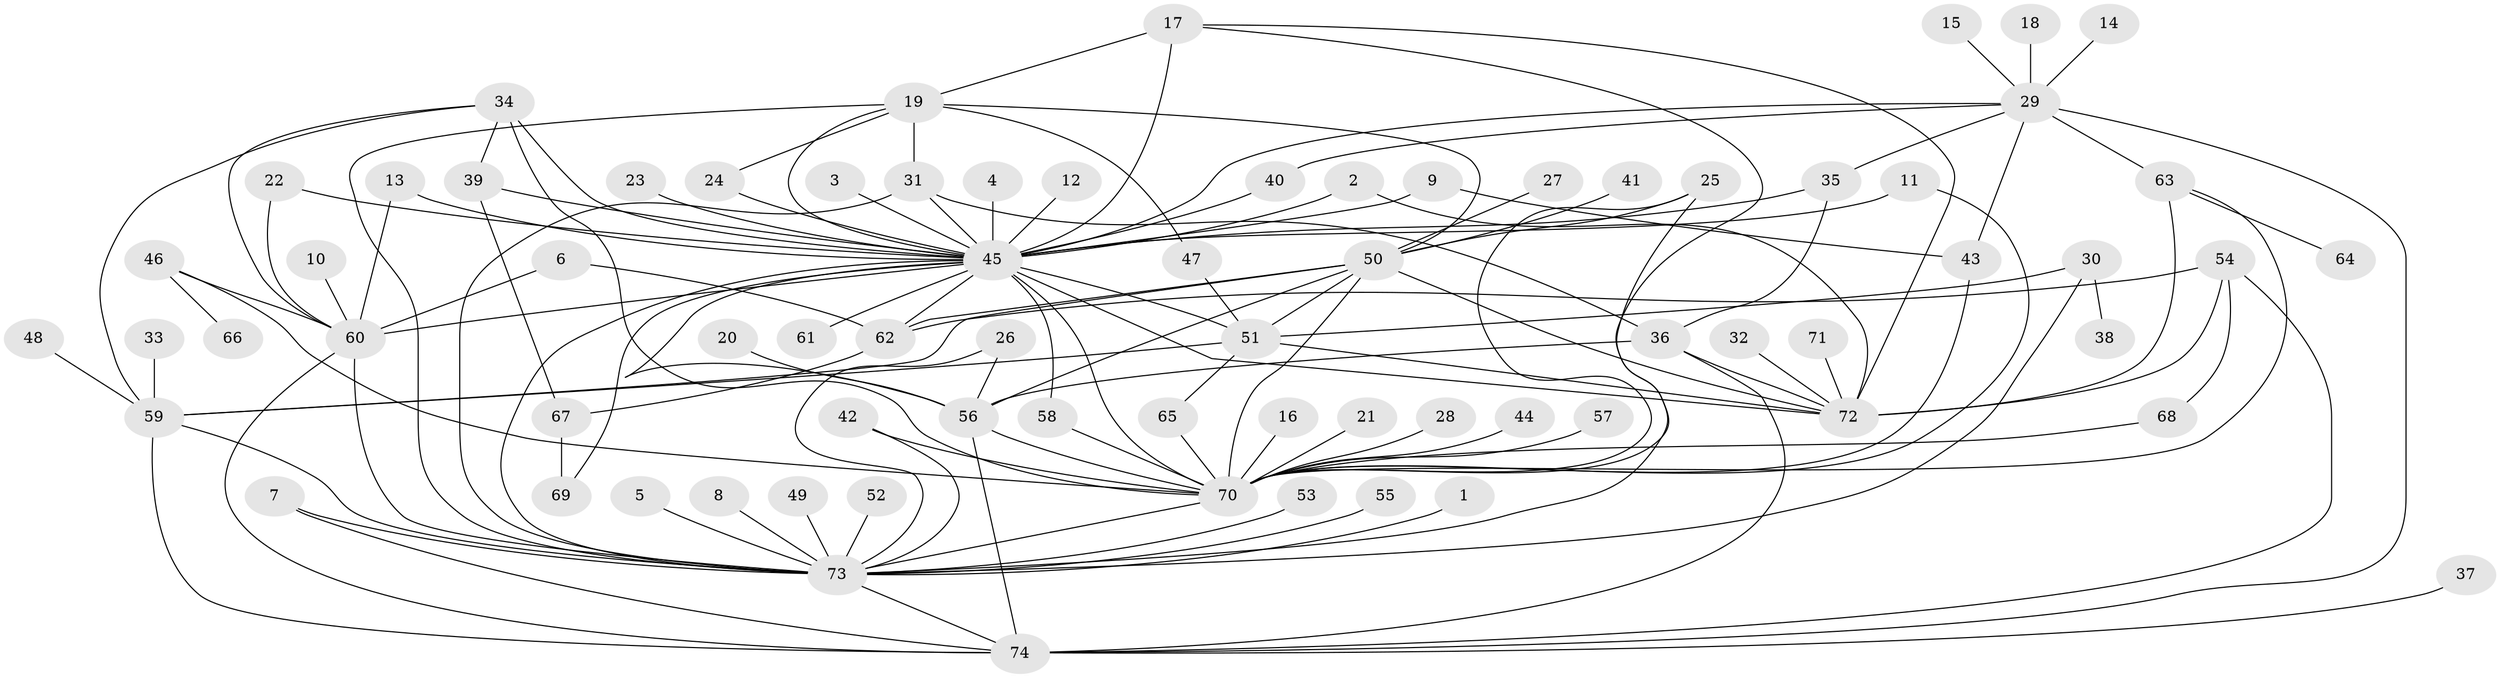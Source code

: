 // original degree distribution, {27: 0.00684931506849315, 6: 0.0410958904109589, 13: 0.0136986301369863, 25: 0.00684931506849315, 24: 0.00684931506849315, 5: 0.06164383561643835, 7: 0.0273972602739726, 1: 0.4178082191780822, 2: 0.19863013698630136, 4: 0.03424657534246575, 3: 0.1643835616438356, 12: 0.00684931506849315, 8: 0.0136986301369863}
// Generated by graph-tools (version 1.1) at 2025/49/03/09/25 03:49:46]
// undirected, 74 vertices, 129 edges
graph export_dot {
graph [start="1"]
  node [color=gray90,style=filled];
  1;
  2;
  3;
  4;
  5;
  6;
  7;
  8;
  9;
  10;
  11;
  12;
  13;
  14;
  15;
  16;
  17;
  18;
  19;
  20;
  21;
  22;
  23;
  24;
  25;
  26;
  27;
  28;
  29;
  30;
  31;
  32;
  33;
  34;
  35;
  36;
  37;
  38;
  39;
  40;
  41;
  42;
  43;
  44;
  45;
  46;
  47;
  48;
  49;
  50;
  51;
  52;
  53;
  54;
  55;
  56;
  57;
  58;
  59;
  60;
  61;
  62;
  63;
  64;
  65;
  66;
  67;
  68;
  69;
  70;
  71;
  72;
  73;
  74;
  1 -- 73 [weight=1.0];
  2 -- 45 [weight=1.0];
  2 -- 72 [weight=1.0];
  3 -- 45 [weight=1.0];
  4 -- 45 [weight=1.0];
  5 -- 73 [weight=1.0];
  6 -- 60 [weight=1.0];
  6 -- 62 [weight=1.0];
  7 -- 73 [weight=1.0];
  7 -- 74 [weight=1.0];
  8 -- 73 [weight=1.0];
  9 -- 43 [weight=1.0];
  9 -- 45 [weight=1.0];
  10 -- 60 [weight=1.0];
  11 -- 45 [weight=2.0];
  11 -- 70 [weight=1.0];
  12 -- 45 [weight=1.0];
  13 -- 45 [weight=1.0];
  13 -- 60 [weight=1.0];
  14 -- 29 [weight=1.0];
  15 -- 29 [weight=1.0];
  16 -- 70 [weight=1.0];
  17 -- 19 [weight=1.0];
  17 -- 45 [weight=2.0];
  17 -- 70 [weight=1.0];
  17 -- 72 [weight=1.0];
  18 -- 29 [weight=1.0];
  19 -- 24 [weight=1.0];
  19 -- 31 [weight=1.0];
  19 -- 45 [weight=1.0];
  19 -- 47 [weight=1.0];
  19 -- 50 [weight=1.0];
  19 -- 73 [weight=1.0];
  20 -- 56 [weight=1.0];
  21 -- 70 [weight=1.0];
  22 -- 45 [weight=1.0];
  22 -- 60 [weight=1.0];
  23 -- 45 [weight=1.0];
  24 -- 45 [weight=1.0];
  25 -- 50 [weight=1.0];
  25 -- 70 [weight=1.0];
  25 -- 73 [weight=1.0];
  26 -- 56 [weight=1.0];
  26 -- 73 [weight=1.0];
  27 -- 50 [weight=1.0];
  28 -- 70 [weight=1.0];
  29 -- 35 [weight=1.0];
  29 -- 40 [weight=1.0];
  29 -- 43 [weight=1.0];
  29 -- 45 [weight=1.0];
  29 -- 63 [weight=2.0];
  29 -- 74 [weight=1.0];
  30 -- 38 [weight=1.0];
  30 -- 51 [weight=1.0];
  30 -- 73 [weight=1.0];
  31 -- 36 [weight=1.0];
  31 -- 45 [weight=1.0];
  31 -- 73 [weight=1.0];
  32 -- 72 [weight=1.0];
  33 -- 59 [weight=1.0];
  34 -- 39 [weight=1.0];
  34 -- 45 [weight=2.0];
  34 -- 59 [weight=1.0];
  34 -- 60 [weight=1.0];
  34 -- 70 [weight=1.0];
  35 -- 36 [weight=1.0];
  35 -- 45 [weight=2.0];
  36 -- 56 [weight=1.0];
  36 -- 72 [weight=1.0];
  36 -- 74 [weight=1.0];
  37 -- 74 [weight=1.0];
  39 -- 45 [weight=1.0];
  39 -- 67 [weight=1.0];
  40 -- 45 [weight=1.0];
  41 -- 50 [weight=1.0];
  42 -- 70 [weight=1.0];
  42 -- 73 [weight=1.0];
  43 -- 70 [weight=2.0];
  44 -- 70 [weight=1.0];
  45 -- 51 [weight=2.0];
  45 -- 56 [weight=1.0];
  45 -- 58 [weight=1.0];
  45 -- 60 [weight=1.0];
  45 -- 61 [weight=1.0];
  45 -- 62 [weight=1.0];
  45 -- 69 [weight=1.0];
  45 -- 70 [weight=2.0];
  45 -- 72 [weight=1.0];
  45 -- 73 [weight=2.0];
  46 -- 60 [weight=1.0];
  46 -- 66 [weight=1.0];
  46 -- 70 [weight=1.0];
  47 -- 51 [weight=1.0];
  48 -- 59 [weight=1.0];
  49 -- 73 [weight=1.0];
  50 -- 51 [weight=1.0];
  50 -- 56 [weight=1.0];
  50 -- 59 [weight=1.0];
  50 -- 62 [weight=1.0];
  50 -- 70 [weight=1.0];
  50 -- 72 [weight=3.0];
  51 -- 59 [weight=1.0];
  51 -- 65 [weight=1.0];
  51 -- 72 [weight=1.0];
  52 -- 73 [weight=1.0];
  53 -- 73 [weight=1.0];
  54 -- 62 [weight=2.0];
  54 -- 68 [weight=1.0];
  54 -- 72 [weight=1.0];
  54 -- 74 [weight=1.0];
  55 -- 73 [weight=1.0];
  56 -- 70 [weight=1.0];
  56 -- 74 [weight=1.0];
  57 -- 70 [weight=1.0];
  58 -- 70 [weight=1.0];
  59 -- 73 [weight=1.0];
  59 -- 74 [weight=1.0];
  60 -- 73 [weight=1.0];
  60 -- 74 [weight=1.0];
  62 -- 67 [weight=1.0];
  63 -- 64 [weight=1.0];
  63 -- 70 [weight=1.0];
  63 -- 72 [weight=1.0];
  65 -- 70 [weight=1.0];
  67 -- 69 [weight=1.0];
  68 -- 70 [weight=1.0];
  70 -- 73 [weight=1.0];
  71 -- 72 [weight=1.0];
  73 -- 74 [weight=1.0];
}
